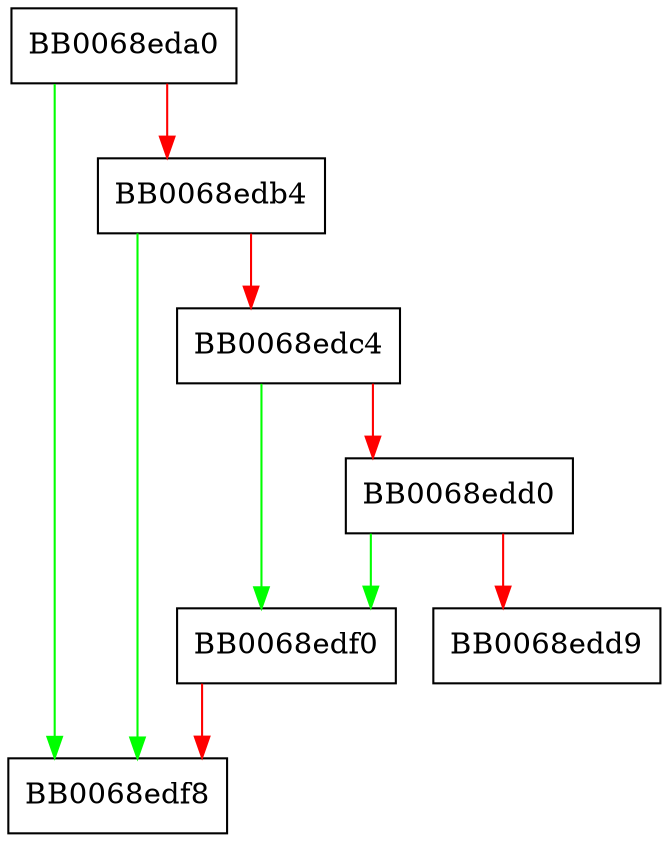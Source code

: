 digraph ossl_bio_new_from_core_bio {
  node [shape="box"];
  graph [splines=ortho];
  BB0068eda0 -> BB0068edf8 [color="green"];
  BB0068eda0 -> BB0068edb4 [color="red"];
  BB0068edb4 -> BB0068edf8 [color="green"];
  BB0068edb4 -> BB0068edc4 [color="red"];
  BB0068edc4 -> BB0068edf0 [color="green"];
  BB0068edc4 -> BB0068edd0 [color="red"];
  BB0068edd0 -> BB0068edf0 [color="green"];
  BB0068edd0 -> BB0068edd9 [color="red"];
  BB0068edf0 -> BB0068edf8 [color="red"];
}